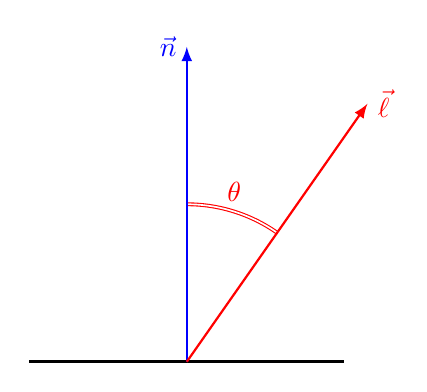 ﻿\begin{tikzpicture}[scale=2]

\def\mytheta{35}

\draw[very thick] (-1,0) -- (1,0);

\draw[red,double] (90-\mytheta:1) arc({90-\mytheta}:90:1) node[midway, above]{$\theta$};

\draw[->,>=latex, thick, blue] (0,0) -- ++(90:2) node[left]{$\vec n$};

\draw[->,>=latex, thick, red] (0,0) -- ++({90-\mytheta}:2) node[right]{$\vec \ell$};



\end{tikzpicture}